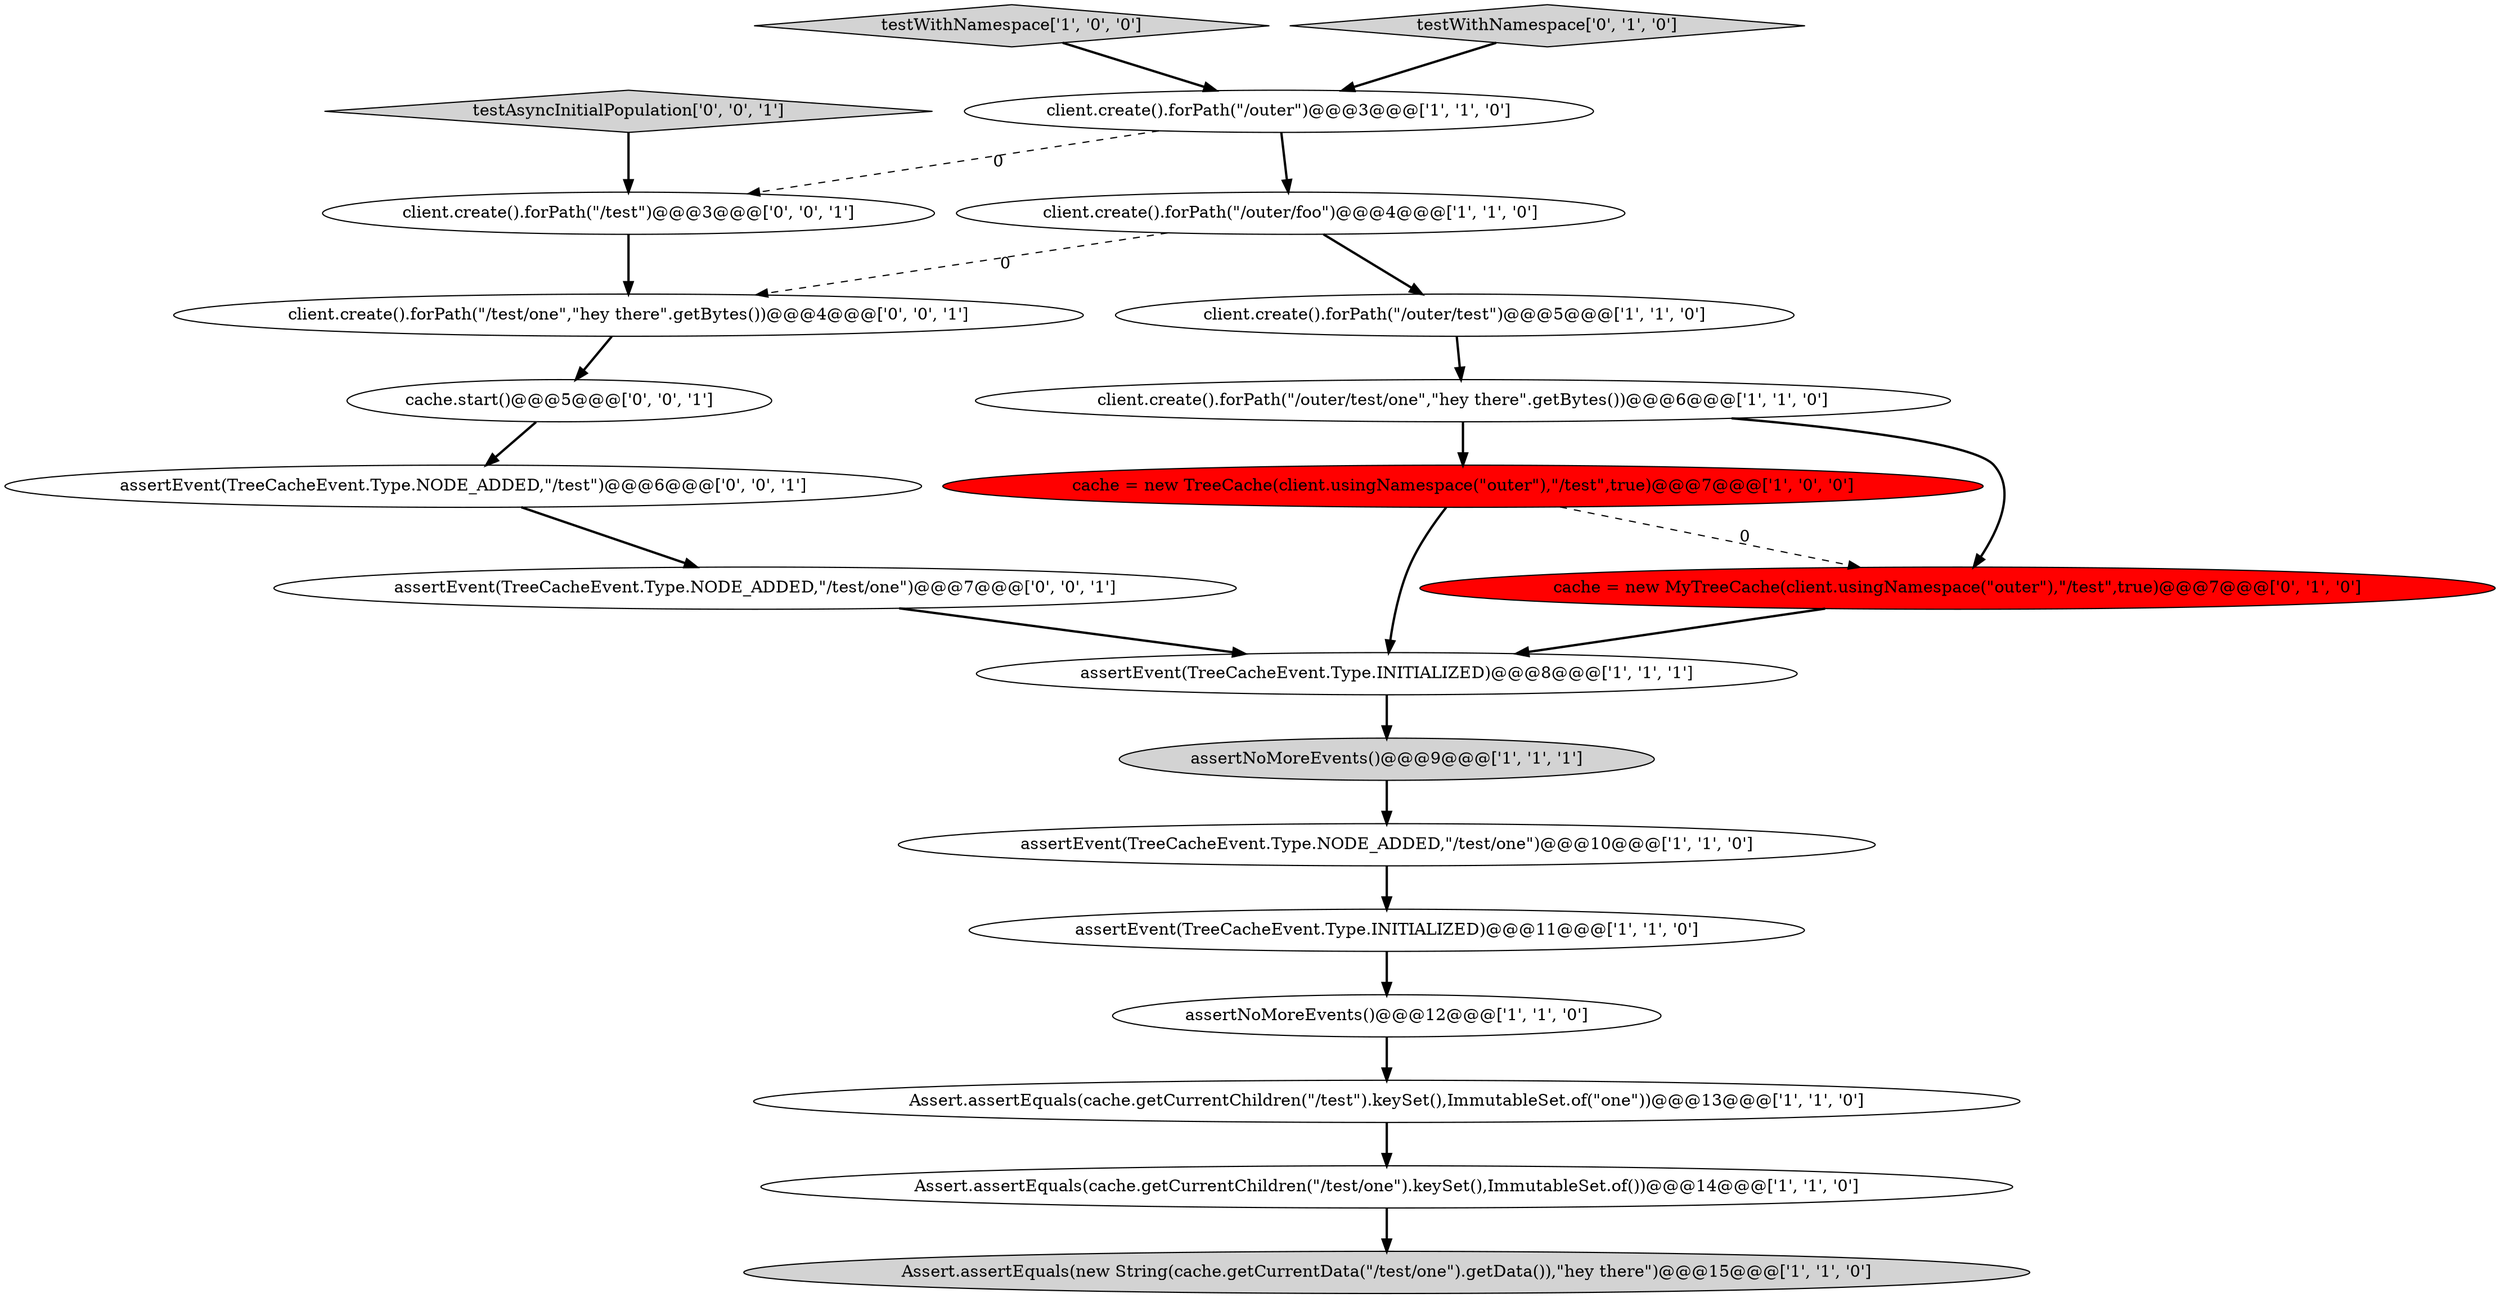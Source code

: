 digraph {
0 [style = filled, label = "assertNoMoreEvents()@@@12@@@['1', '1', '0']", fillcolor = white, shape = ellipse image = "AAA0AAABBB1BBB"];
2 [style = filled, label = "Assert.assertEquals(cache.getCurrentChildren(\"/test\").keySet(),ImmutableSet.of(\"one\"))@@@13@@@['1', '1', '0']", fillcolor = white, shape = ellipse image = "AAA0AAABBB1BBB"];
6 [style = filled, label = "testWithNamespace['1', '0', '0']", fillcolor = lightgray, shape = diamond image = "AAA0AAABBB1BBB"];
19 [style = filled, label = "client.create().forPath(\"/test/one\",\"hey there\".getBytes())@@@4@@@['0', '0', '1']", fillcolor = white, shape = ellipse image = "AAA0AAABBB3BBB"];
21 [style = filled, label = "assertEvent(TreeCacheEvent.Type.NODE_ADDED,\"/test\")@@@6@@@['0', '0', '1']", fillcolor = white, shape = ellipse image = "AAA0AAABBB3BBB"];
8 [style = filled, label = "assertEvent(TreeCacheEvent.Type.INITIALIZED)@@@11@@@['1', '1', '0']", fillcolor = white, shape = ellipse image = "AAA0AAABBB1BBB"];
7 [style = filled, label = "client.create().forPath(\"/outer/test\")@@@5@@@['1', '1', '0']", fillcolor = white, shape = ellipse image = "AAA0AAABBB1BBB"];
9 [style = filled, label = "assertEvent(TreeCacheEvent.Type.INITIALIZED)@@@8@@@['1', '1', '1']", fillcolor = white, shape = ellipse image = "AAA0AAABBB1BBB"];
11 [style = filled, label = "assertNoMoreEvents()@@@9@@@['1', '1', '1']", fillcolor = lightgray, shape = ellipse image = "AAA0AAABBB1BBB"];
13 [style = filled, label = "Assert.assertEquals(new String(cache.getCurrentData(\"/test/one\").getData()),\"hey there\")@@@15@@@['1', '1', '0']", fillcolor = lightgray, shape = ellipse image = "AAA0AAABBB1BBB"];
16 [style = filled, label = "assertEvent(TreeCacheEvent.Type.NODE_ADDED,\"/test/one\")@@@7@@@['0', '0', '1']", fillcolor = white, shape = ellipse image = "AAA0AAABBB3BBB"];
1 [style = filled, label = "cache = new TreeCache(client.usingNamespace(\"outer\"),\"/test\",true)@@@7@@@['1', '0', '0']", fillcolor = red, shape = ellipse image = "AAA1AAABBB1BBB"];
18 [style = filled, label = "client.create().forPath(\"/test\")@@@3@@@['0', '0', '1']", fillcolor = white, shape = ellipse image = "AAA0AAABBB3BBB"];
17 [style = filled, label = "testAsyncInitialPopulation['0', '0', '1']", fillcolor = lightgray, shape = diamond image = "AAA0AAABBB3BBB"];
3 [style = filled, label = "client.create().forPath(\"/outer\")@@@3@@@['1', '1', '0']", fillcolor = white, shape = ellipse image = "AAA0AAABBB1BBB"];
10 [style = filled, label = "assertEvent(TreeCacheEvent.Type.NODE_ADDED,\"/test/one\")@@@10@@@['1', '1', '0']", fillcolor = white, shape = ellipse image = "AAA0AAABBB1BBB"];
4 [style = filled, label = "client.create().forPath(\"/outer/foo\")@@@4@@@['1', '1', '0']", fillcolor = white, shape = ellipse image = "AAA0AAABBB1BBB"];
20 [style = filled, label = "cache.start()@@@5@@@['0', '0', '1']", fillcolor = white, shape = ellipse image = "AAA0AAABBB3BBB"];
14 [style = filled, label = "cache = new MyTreeCache(client.usingNamespace(\"outer\"),\"/test\",true)@@@7@@@['0', '1', '0']", fillcolor = red, shape = ellipse image = "AAA1AAABBB2BBB"];
15 [style = filled, label = "testWithNamespace['0', '1', '0']", fillcolor = lightgray, shape = diamond image = "AAA0AAABBB2BBB"];
12 [style = filled, label = "client.create().forPath(\"/outer/test/one\",\"hey there\".getBytes())@@@6@@@['1', '1', '0']", fillcolor = white, shape = ellipse image = "AAA0AAABBB1BBB"];
5 [style = filled, label = "Assert.assertEquals(cache.getCurrentChildren(\"/test/one\").keySet(),ImmutableSet.of())@@@14@@@['1', '1', '0']", fillcolor = white, shape = ellipse image = "AAA0AAABBB1BBB"];
6->3 [style = bold, label=""];
9->11 [style = bold, label=""];
1->14 [style = dashed, label="0"];
7->12 [style = bold, label=""];
19->20 [style = bold, label=""];
3->18 [style = dashed, label="0"];
0->2 [style = bold, label=""];
18->19 [style = bold, label=""];
15->3 [style = bold, label=""];
12->1 [style = bold, label=""];
3->4 [style = bold, label=""];
4->7 [style = bold, label=""];
1->9 [style = bold, label=""];
20->21 [style = bold, label=""];
8->0 [style = bold, label=""];
10->8 [style = bold, label=""];
11->10 [style = bold, label=""];
5->13 [style = bold, label=""];
12->14 [style = bold, label=""];
21->16 [style = bold, label=""];
4->19 [style = dashed, label="0"];
14->9 [style = bold, label=""];
16->9 [style = bold, label=""];
17->18 [style = bold, label=""];
2->5 [style = bold, label=""];
}
